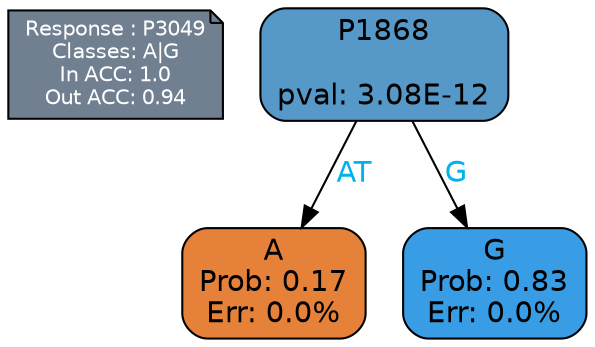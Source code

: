digraph Tree {
node [shape=box, style="filled, rounded", color="black", fontname=helvetica] ;
graph [ranksep=equally, splines=polylines, bgcolor=transparent, dpi=600] ;
edge [fontname=helvetica] ;
LEGEND [label="Response : P3049
Classes: A|G
In ACC: 1.0
Out ACC: 0.94
",shape=note,align=left,style=filled,fillcolor="slategray",fontcolor="white",fontsize=10];1 [label="P1868

pval: 3.08E-12", fillcolor="#5698c7"] ;
2 [label="A
Prob: 0.17
Err: 0.0%", fillcolor="#e58139"] ;
3 [label="G
Prob: 0.83
Err: 0.0%", fillcolor="#399de5"] ;
1 -> 2 [label="AT",fontcolor=deepskyblue2] ;
1 -> 3 [label="G",fontcolor=deepskyblue2] ;
{rank = same; 2;3;}{rank = same; LEGEND;1;}}